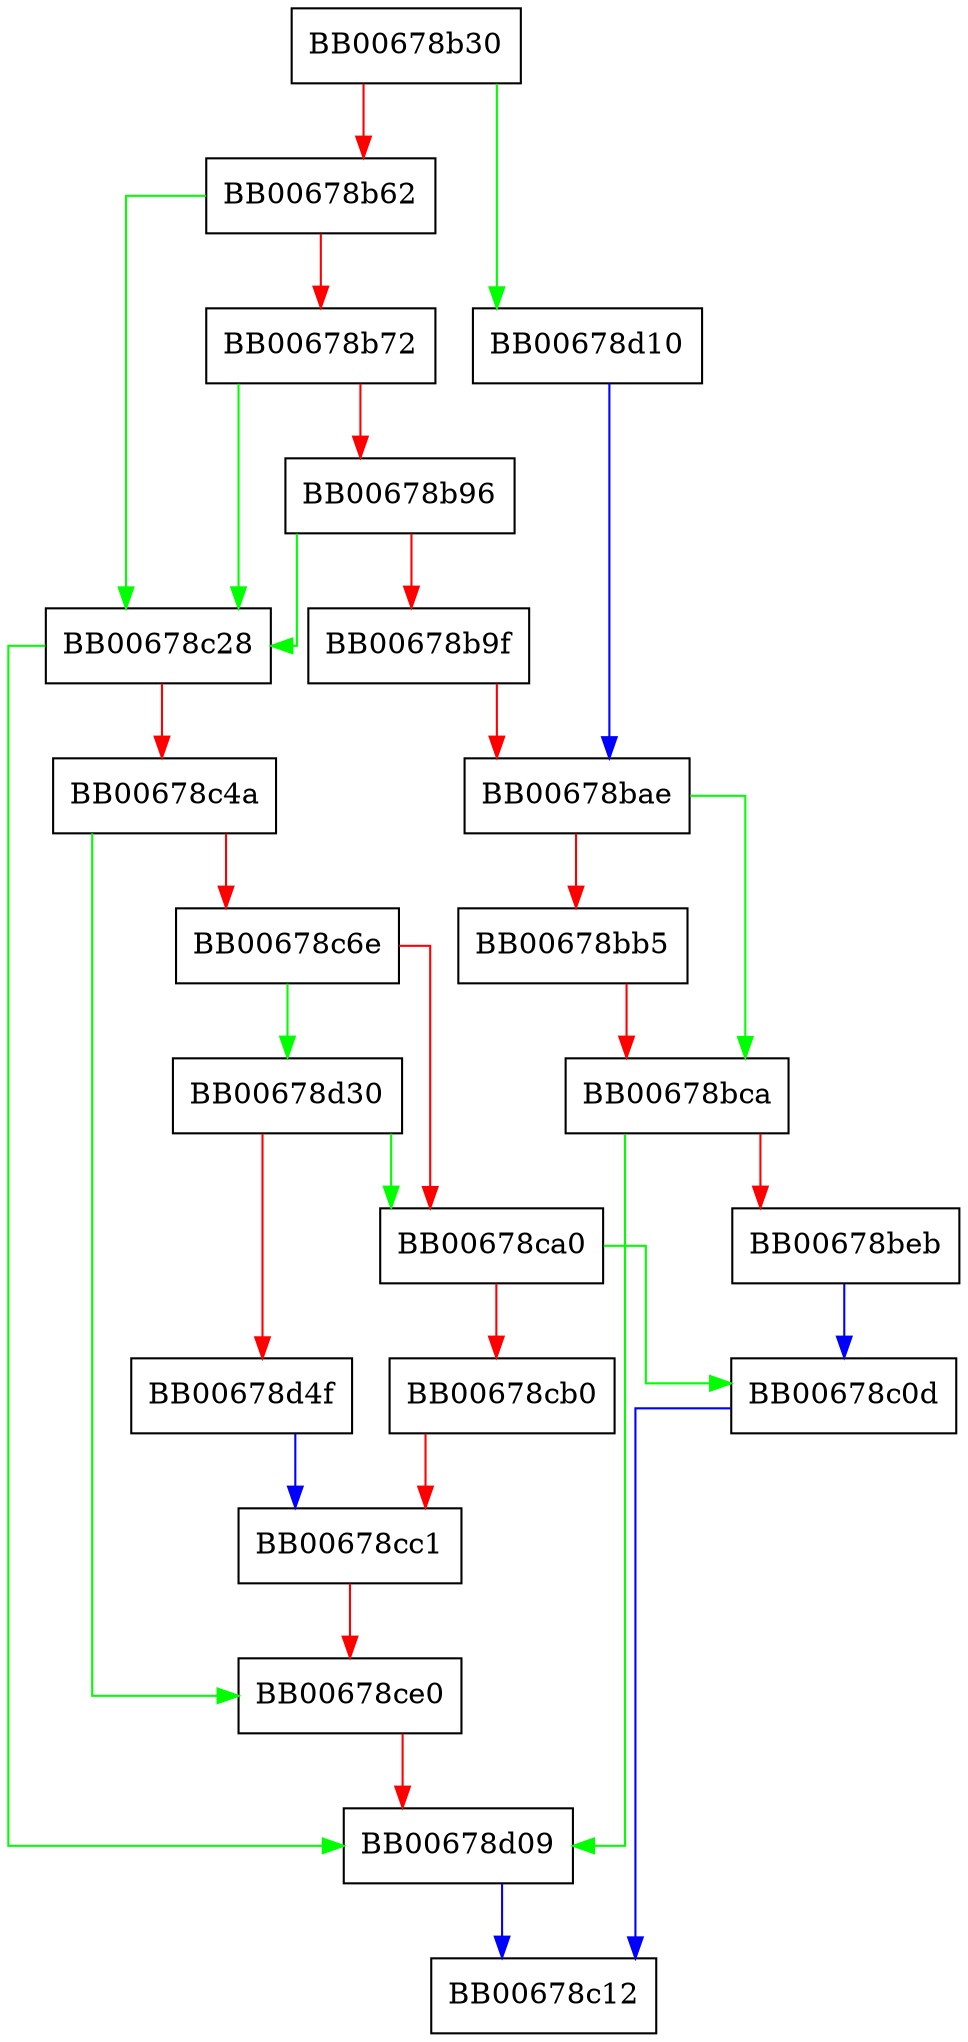 digraph X509_TRUST_add {
  node [shape="box"];
  graph [splines=ortho];
  BB00678b30 -> BB00678d10 [color="green"];
  BB00678b30 -> BB00678b62 [color="red"];
  BB00678b62 -> BB00678c28 [color="green"];
  BB00678b62 -> BB00678b72 [color="red"];
  BB00678b72 -> BB00678c28 [color="green"];
  BB00678b72 -> BB00678b96 [color="red"];
  BB00678b96 -> BB00678c28 [color="green"];
  BB00678b96 -> BB00678b9f [color="red"];
  BB00678b9f -> BB00678bae [color="red"];
  BB00678bae -> BB00678bca [color="green"];
  BB00678bae -> BB00678bb5 [color="red"];
  BB00678bb5 -> BB00678bca [color="red"];
  BB00678bca -> BB00678d09 [color="green"];
  BB00678bca -> BB00678beb [color="red"];
  BB00678beb -> BB00678c0d [color="blue"];
  BB00678c0d -> BB00678c12 [color="blue"];
  BB00678c28 -> BB00678d09 [color="green"];
  BB00678c28 -> BB00678c4a [color="red"];
  BB00678c4a -> BB00678ce0 [color="green"];
  BB00678c4a -> BB00678c6e [color="red"];
  BB00678c6e -> BB00678d30 [color="green"];
  BB00678c6e -> BB00678ca0 [color="red"];
  BB00678ca0 -> BB00678c0d [color="green"];
  BB00678ca0 -> BB00678cb0 [color="red"];
  BB00678cb0 -> BB00678cc1 [color="red"];
  BB00678cc1 -> BB00678ce0 [color="red"];
  BB00678ce0 -> BB00678d09 [color="red"];
  BB00678d09 -> BB00678c12 [color="blue"];
  BB00678d10 -> BB00678bae [color="blue"];
  BB00678d30 -> BB00678ca0 [color="green"];
  BB00678d30 -> BB00678d4f [color="red"];
  BB00678d4f -> BB00678cc1 [color="blue"];
}